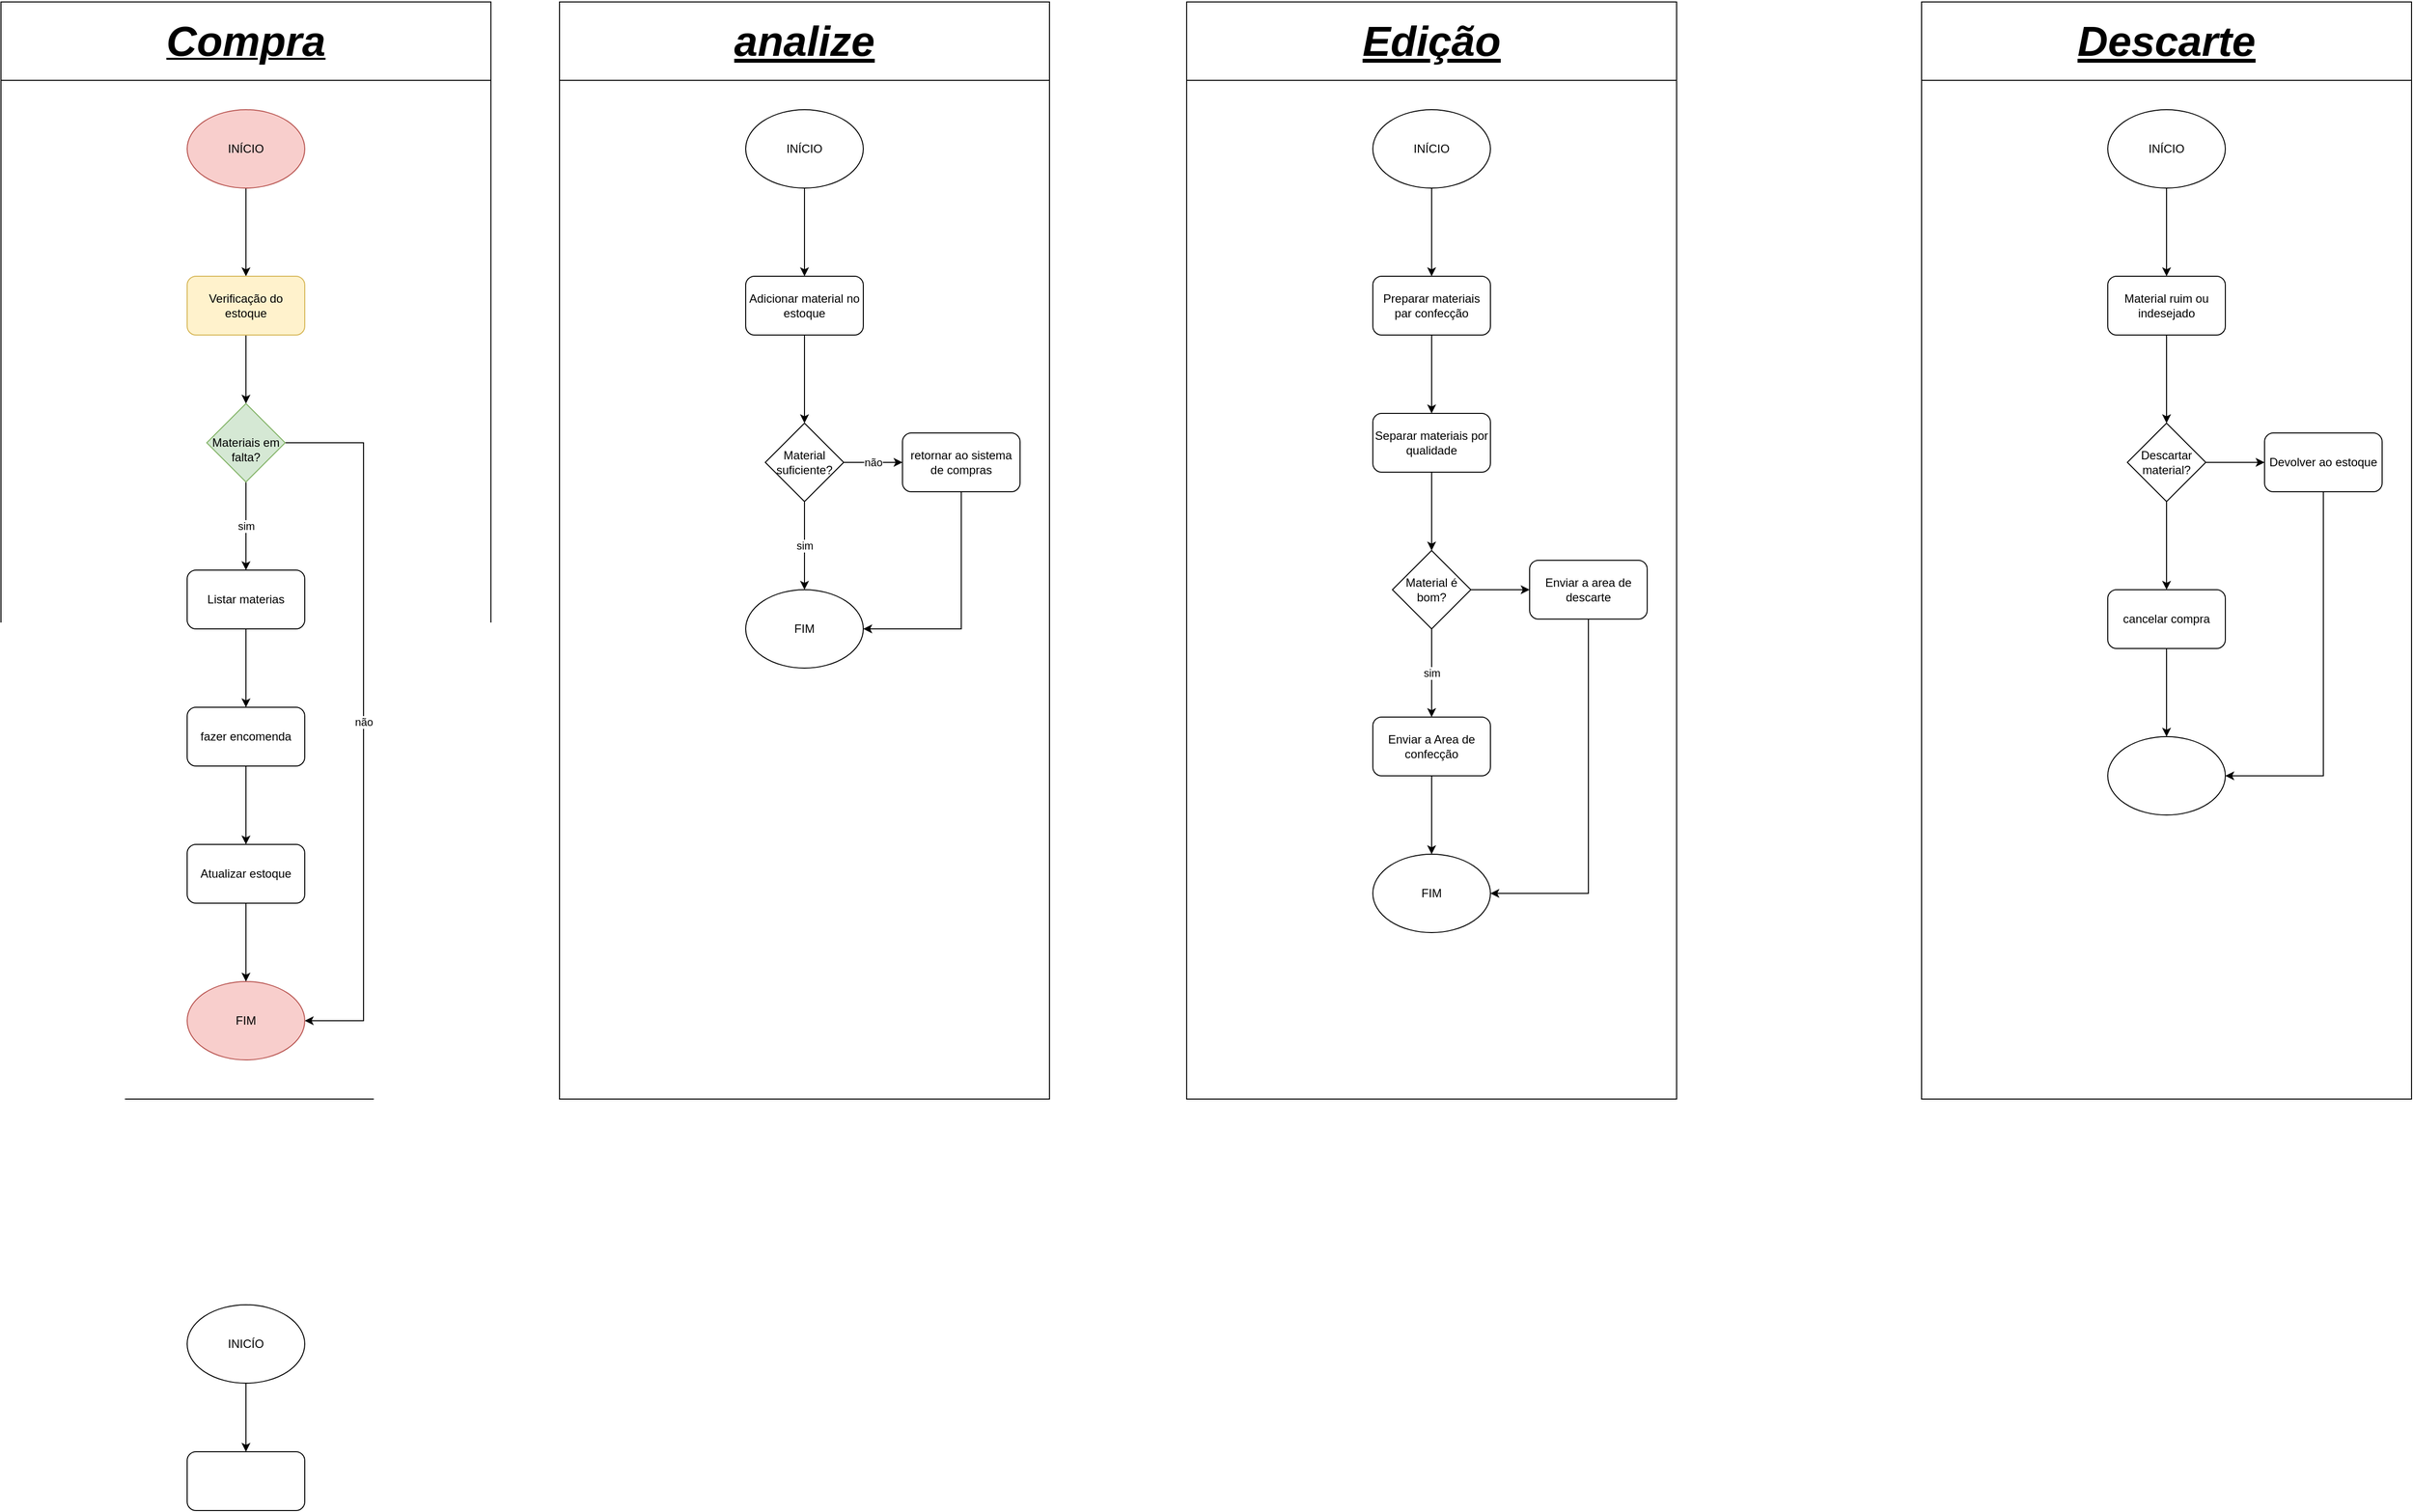<mxfile version="24.4.14" type="device">
  <diagram name="Página-1" id="H0bE9gB80t1YhXPXf1RE">
    <mxGraphModel dx="1687" dy="1282" grid="1" gridSize="10" guides="1" tooltips="1" connect="1" arrows="1" fold="1" page="0" pageScale="1" pageWidth="827" pageHeight="1169" math="0" shadow="0">
      <root>
        <mxCell id="0" />
        <mxCell id="1" parent="0" />
        <mxCell id="pCujRr_19Z160oxZ67RG-3" value="" style="edgeStyle=orthogonalEdgeStyle;rounded=0;orthogonalLoop=1;jettySize=auto;html=1;" parent="1" source="pCujRr_19Z160oxZ67RG-1" target="pCujRr_19Z160oxZ67RG-2" edge="1">
          <mxGeometry relative="1" as="geometry" />
        </mxCell>
        <mxCell id="pCujRr_19Z160oxZ67RG-1" value="INÍCIO" style="ellipse;whiteSpace=wrap;html=1;fillColor=#f8cecc;strokeColor=#b85450;" parent="1" vertex="1">
          <mxGeometry x="220" y="-120" width="120" height="80" as="geometry" />
        </mxCell>
        <mxCell id="pCujRr_19Z160oxZ67RG-6" value="" style="edgeStyle=orthogonalEdgeStyle;rounded=0;orthogonalLoop=1;jettySize=auto;html=1;" parent="1" source="pCujRr_19Z160oxZ67RG-2" edge="1">
          <mxGeometry relative="1" as="geometry">
            <mxPoint x="280" y="180" as="targetPoint" />
          </mxGeometry>
        </mxCell>
        <mxCell id="pCujRr_19Z160oxZ67RG-2" value="Verificação do estoque" style="rounded=1;whiteSpace=wrap;html=1;fillColor=#fff2cc;strokeColor=#d6b656;" parent="1" vertex="1">
          <mxGeometry x="220" y="50" width="120" height="60" as="geometry" />
        </mxCell>
        <mxCell id="pCujRr_19Z160oxZ67RG-10" value="sim" style="edgeStyle=orthogonalEdgeStyle;rounded=0;orthogonalLoop=1;jettySize=auto;html=1;" parent="1" source="pCujRr_19Z160oxZ67RG-4" target="pCujRr_19Z160oxZ67RG-9" edge="1">
          <mxGeometry relative="1" as="geometry" />
        </mxCell>
        <mxCell id="pCujRr_19Z160oxZ67RG-21" value="não" style="edgeStyle=orthogonalEdgeStyle;rounded=0;orthogonalLoop=1;jettySize=auto;html=1;exitX=1;exitY=0.5;exitDx=0;exitDy=0;entryX=1;entryY=0.5;entryDx=0;entryDy=0;" parent="1" source="pCujRr_19Z160oxZ67RG-4" target="pCujRr_19Z160oxZ67RG-15" edge="1">
          <mxGeometry relative="1" as="geometry">
            <Array as="points">
              <mxPoint x="400" y="220" />
              <mxPoint x="400" y="810" />
            </Array>
          </mxGeometry>
        </mxCell>
        <mxCell id="pCujRr_19Z160oxZ67RG-4" value="&lt;div&gt;&lt;br&gt;&lt;/div&gt;Materiais em falta?" style="rhombus;whiteSpace=wrap;html=1;fillColor=#d5e8d4;strokeColor=#82b366;" parent="1" vertex="1">
          <mxGeometry x="240" y="180" width="80" height="80" as="geometry" />
        </mxCell>
        <mxCell id="pCujRr_19Z160oxZ67RG-12" value="" style="edgeStyle=orthogonalEdgeStyle;rounded=0;orthogonalLoop=1;jettySize=auto;html=1;" parent="1" source="pCujRr_19Z160oxZ67RG-9" target="pCujRr_19Z160oxZ67RG-11" edge="1">
          <mxGeometry relative="1" as="geometry" />
        </mxCell>
        <mxCell id="pCujRr_19Z160oxZ67RG-9" value="Listar materias" style="rounded=1;whiteSpace=wrap;html=1;" parent="1" vertex="1">
          <mxGeometry x="220" y="350" width="120" height="60" as="geometry" />
        </mxCell>
        <mxCell id="pCujRr_19Z160oxZ67RG-14" value="" style="edgeStyle=orthogonalEdgeStyle;rounded=0;orthogonalLoop=1;jettySize=auto;html=1;" parent="1" source="pCujRr_19Z160oxZ67RG-11" edge="1">
          <mxGeometry relative="1" as="geometry">
            <mxPoint x="280" y="630" as="targetPoint" />
          </mxGeometry>
        </mxCell>
        <mxCell id="pCujRr_19Z160oxZ67RG-11" value="fazer encomenda" style="rounded=1;whiteSpace=wrap;html=1;" parent="1" vertex="1">
          <mxGeometry x="220" y="490" width="120" height="60" as="geometry" />
        </mxCell>
        <mxCell id="pCujRr_19Z160oxZ67RG-15" value="FIM" style="ellipse;whiteSpace=wrap;html=1;fillColor=#f8cecc;strokeColor=#b85450;" parent="1" vertex="1">
          <mxGeometry x="220" y="770" width="120" height="80" as="geometry" />
        </mxCell>
        <mxCell id="pCujRr_19Z160oxZ67RG-17" value="" style="edgeStyle=orthogonalEdgeStyle;rounded=0;orthogonalLoop=1;jettySize=auto;html=1;" parent="1" source="pCujRr_19Z160oxZ67RG-16" target="pCujRr_19Z160oxZ67RG-15" edge="1">
          <mxGeometry relative="1" as="geometry" />
        </mxCell>
        <mxCell id="pCujRr_19Z160oxZ67RG-16" value="Atualizar estoque" style="rounded=1;whiteSpace=wrap;html=1;" parent="1" vertex="1">
          <mxGeometry x="220" y="630" width="120" height="60" as="geometry" />
        </mxCell>
        <mxCell id="pCujRr_19Z160oxZ67RG-22" value="&lt;h1&gt;&lt;i&gt;&lt;u&gt;&lt;font style=&quot;font-size: 43px;&quot;&gt;Compra&lt;/font&gt;&lt;/u&gt;&lt;/i&gt;&lt;/h1&gt;" style="swimlane;whiteSpace=wrap;html=1;startSize=80;" parent="1" vertex="1">
          <mxGeometry x="30" y="-230" width="500" height="1120" as="geometry" />
        </mxCell>
        <mxCell id="pCujRr_19Z160oxZ67RG-25" value="" style="edgeStyle=orthogonalEdgeStyle;rounded=0;orthogonalLoop=1;jettySize=auto;html=1;" parent="1" source="pCujRr_19Z160oxZ67RG-23" target="pCujRr_19Z160oxZ67RG-24" edge="1">
          <mxGeometry relative="1" as="geometry" />
        </mxCell>
        <mxCell id="pCujRr_19Z160oxZ67RG-23" value="INÍCIO" style="ellipse;whiteSpace=wrap;html=1;" parent="1" vertex="1">
          <mxGeometry x="790" y="-120" width="120" height="80" as="geometry" />
        </mxCell>
        <mxCell id="pCujRr_19Z160oxZ67RG-27" value="" style="edgeStyle=orthogonalEdgeStyle;rounded=0;orthogonalLoop=1;jettySize=auto;html=1;" parent="1" source="pCujRr_19Z160oxZ67RG-24" target="pCujRr_19Z160oxZ67RG-26" edge="1">
          <mxGeometry relative="1" as="geometry" />
        </mxCell>
        <mxCell id="pCujRr_19Z160oxZ67RG-24" value="Adicionar material no estoque" style="rounded=1;whiteSpace=wrap;html=1;" parent="1" vertex="1">
          <mxGeometry x="790" y="50" width="120" height="60" as="geometry" />
        </mxCell>
        <mxCell id="pCujRr_19Z160oxZ67RG-29" value="sim" style="edgeStyle=orthogonalEdgeStyle;rounded=0;orthogonalLoop=1;jettySize=auto;html=1;" parent="1" source="pCujRr_19Z160oxZ67RG-26" target="pCujRr_19Z160oxZ67RG-28" edge="1">
          <mxGeometry relative="1" as="geometry" />
        </mxCell>
        <mxCell id="pCujRr_19Z160oxZ67RG-31" value="não" style="edgeStyle=orthogonalEdgeStyle;rounded=0;orthogonalLoop=1;jettySize=auto;html=1;" parent="1" source="pCujRr_19Z160oxZ67RG-26" target="pCujRr_19Z160oxZ67RG-30" edge="1">
          <mxGeometry relative="1" as="geometry" />
        </mxCell>
        <mxCell id="pCujRr_19Z160oxZ67RG-26" value="Material suficiente?" style="rhombus;whiteSpace=wrap;html=1;" parent="1" vertex="1">
          <mxGeometry x="810" y="200" width="80" height="80" as="geometry" />
        </mxCell>
        <mxCell id="pCujRr_19Z160oxZ67RG-28" value="FIM" style="ellipse;whiteSpace=wrap;html=1;" parent="1" vertex="1">
          <mxGeometry x="790" y="370" width="120" height="80" as="geometry" />
        </mxCell>
        <mxCell id="pCujRr_19Z160oxZ67RG-32" style="edgeStyle=orthogonalEdgeStyle;rounded=0;orthogonalLoop=1;jettySize=auto;html=1;exitX=0.5;exitY=1;exitDx=0;exitDy=0;entryX=1;entryY=0.5;entryDx=0;entryDy=0;" parent="1" source="pCujRr_19Z160oxZ67RG-30" target="pCujRr_19Z160oxZ67RG-28" edge="1">
          <mxGeometry relative="1" as="geometry" />
        </mxCell>
        <mxCell id="pCujRr_19Z160oxZ67RG-30" value="retornar ao sistema de compras" style="rounded=1;whiteSpace=wrap;html=1;" parent="1" vertex="1">
          <mxGeometry x="950" y="210" width="120" height="60" as="geometry" />
        </mxCell>
        <mxCell id="pCujRr_19Z160oxZ67RG-33" value="&lt;h1&gt;&lt;span style=&quot;font-size: 43px;&quot;&gt;&lt;i&gt;&lt;u&gt;analize&lt;/u&gt;&lt;/i&gt;&lt;/span&gt;&lt;/h1&gt;" style="swimlane;whiteSpace=wrap;html=1;startSize=80;" parent="1" vertex="1">
          <mxGeometry x="600" y="-230" width="500" height="1120" as="geometry" />
        </mxCell>
        <mxCell id="pCujRr_19Z160oxZ67RG-36" value="" style="edgeStyle=orthogonalEdgeStyle;rounded=0;orthogonalLoop=1;jettySize=auto;html=1;" parent="1" source="pCujRr_19Z160oxZ67RG-34" target="pCujRr_19Z160oxZ67RG-35" edge="1">
          <mxGeometry relative="1" as="geometry" />
        </mxCell>
        <mxCell id="pCujRr_19Z160oxZ67RG-34" value="INÍCIO" style="ellipse;whiteSpace=wrap;html=1;" parent="1" vertex="1">
          <mxGeometry x="1430" y="-120" width="120" height="80" as="geometry" />
        </mxCell>
        <mxCell id="pCujRr_19Z160oxZ67RG-38" value="" style="edgeStyle=orthogonalEdgeStyle;rounded=0;orthogonalLoop=1;jettySize=auto;html=1;" parent="1" source="pCujRr_19Z160oxZ67RG-35" target="pCujRr_19Z160oxZ67RG-37" edge="1">
          <mxGeometry relative="1" as="geometry" />
        </mxCell>
        <mxCell id="pCujRr_19Z160oxZ67RG-35" value="Preparar materiais par confecção" style="rounded=1;whiteSpace=wrap;html=1;" parent="1" vertex="1">
          <mxGeometry x="1430" y="50" width="120" height="60" as="geometry" />
        </mxCell>
        <mxCell id="pCujRr_19Z160oxZ67RG-40" value="" style="edgeStyle=orthogonalEdgeStyle;rounded=0;orthogonalLoop=1;jettySize=auto;html=1;" parent="1" source="pCujRr_19Z160oxZ67RG-37" target="pCujRr_19Z160oxZ67RG-39" edge="1">
          <mxGeometry relative="1" as="geometry" />
        </mxCell>
        <mxCell id="pCujRr_19Z160oxZ67RG-37" value="Separar materiais por qualidade" style="rounded=1;whiteSpace=wrap;html=1;" parent="1" vertex="1">
          <mxGeometry x="1430" y="190" width="120" height="60" as="geometry" />
        </mxCell>
        <mxCell id="pCujRr_19Z160oxZ67RG-42" value="sim" style="edgeStyle=orthogonalEdgeStyle;rounded=0;orthogonalLoop=1;jettySize=auto;html=1;" parent="1" source="pCujRr_19Z160oxZ67RG-39" target="pCujRr_19Z160oxZ67RG-41" edge="1">
          <mxGeometry relative="1" as="geometry" />
        </mxCell>
        <mxCell id="pCujRr_19Z160oxZ67RG-47" value="" style="edgeStyle=orthogonalEdgeStyle;rounded=0;orthogonalLoop=1;jettySize=auto;html=1;" parent="1" source="pCujRr_19Z160oxZ67RG-39" target="pCujRr_19Z160oxZ67RG-46" edge="1">
          <mxGeometry relative="1" as="geometry" />
        </mxCell>
        <mxCell id="pCujRr_19Z160oxZ67RG-39" value="Material é bom?" style="rhombus;whiteSpace=wrap;html=1;" parent="1" vertex="1">
          <mxGeometry x="1450" y="330" width="80" height="80" as="geometry" />
        </mxCell>
        <mxCell id="pCujRr_19Z160oxZ67RG-44" value="" style="edgeStyle=orthogonalEdgeStyle;rounded=0;orthogonalLoop=1;jettySize=auto;html=1;" parent="1" source="pCujRr_19Z160oxZ67RG-41" edge="1">
          <mxGeometry relative="1" as="geometry">
            <mxPoint x="1490" y="640" as="targetPoint" />
          </mxGeometry>
        </mxCell>
        <mxCell id="pCujRr_19Z160oxZ67RG-41" value="Enviar a Area de confecção" style="rounded=1;whiteSpace=wrap;html=1;" parent="1" vertex="1">
          <mxGeometry x="1430" y="500" width="120" height="60" as="geometry" />
        </mxCell>
        <mxCell id="pCujRr_19Z160oxZ67RG-45" value="FIM" style="ellipse;whiteSpace=wrap;html=1;" parent="1" vertex="1">
          <mxGeometry x="1430" y="640" width="120" height="80" as="geometry" />
        </mxCell>
        <mxCell id="pCujRr_19Z160oxZ67RG-48" style="edgeStyle=orthogonalEdgeStyle;rounded=0;orthogonalLoop=1;jettySize=auto;html=1;exitX=0.5;exitY=1;exitDx=0;exitDy=0;entryX=1;entryY=0.5;entryDx=0;entryDy=0;" parent="1" source="pCujRr_19Z160oxZ67RG-46" target="pCujRr_19Z160oxZ67RG-45" edge="1">
          <mxGeometry relative="1" as="geometry" />
        </mxCell>
        <mxCell id="pCujRr_19Z160oxZ67RG-46" value="Enviar a area de descarte" style="rounded=1;whiteSpace=wrap;html=1;" parent="1" vertex="1">
          <mxGeometry x="1590" y="340" width="120" height="60" as="geometry" />
        </mxCell>
        <mxCell id="pCujRr_19Z160oxZ67RG-49" value="&lt;h1&gt;&lt;span style=&quot;font-size: 43px;&quot;&gt;&lt;i&gt;&lt;u&gt;Edição&lt;/u&gt;&lt;/i&gt;&lt;/span&gt;&lt;/h1&gt;" style="swimlane;whiteSpace=wrap;html=1;startSize=80;" parent="1" vertex="1">
          <mxGeometry x="1240" y="-230" width="500" height="1120" as="geometry" />
        </mxCell>
        <mxCell id="pCujRr_19Z160oxZ67RG-52" value="" style="edgeStyle=orthogonalEdgeStyle;rounded=0;orthogonalLoop=1;jettySize=auto;html=1;" parent="1" source="pCujRr_19Z160oxZ67RG-50" target="pCujRr_19Z160oxZ67RG-51" edge="1">
          <mxGeometry relative="1" as="geometry" />
        </mxCell>
        <mxCell id="pCujRr_19Z160oxZ67RG-50" value="INÍCIO" style="ellipse;whiteSpace=wrap;html=1;" parent="1" vertex="1">
          <mxGeometry x="2180" y="-120" width="120" height="80" as="geometry" />
        </mxCell>
        <mxCell id="pCujRr_19Z160oxZ67RG-54" value="" style="edgeStyle=orthogonalEdgeStyle;rounded=0;orthogonalLoop=1;jettySize=auto;html=1;" parent="1" source="pCujRr_19Z160oxZ67RG-51" target="pCujRr_19Z160oxZ67RG-53" edge="1">
          <mxGeometry relative="1" as="geometry" />
        </mxCell>
        <mxCell id="pCujRr_19Z160oxZ67RG-51" value="Material ruim ou indesejado" style="rounded=1;whiteSpace=wrap;html=1;" parent="1" vertex="1">
          <mxGeometry x="2180" y="50" width="120" height="60" as="geometry" />
        </mxCell>
        <mxCell id="pCujRr_19Z160oxZ67RG-56" value="" style="edgeStyle=orthogonalEdgeStyle;rounded=0;orthogonalLoop=1;jettySize=auto;html=1;" parent="1" source="pCujRr_19Z160oxZ67RG-53" target="pCujRr_19Z160oxZ67RG-55" edge="1">
          <mxGeometry relative="1" as="geometry" />
        </mxCell>
        <mxCell id="pCujRr_19Z160oxZ67RG-60" value="" style="edgeStyle=orthogonalEdgeStyle;rounded=0;orthogonalLoop=1;jettySize=auto;html=1;" parent="1" source="pCujRr_19Z160oxZ67RG-53" target="pCujRr_19Z160oxZ67RG-59" edge="1">
          <mxGeometry relative="1" as="geometry" />
        </mxCell>
        <mxCell id="pCujRr_19Z160oxZ67RG-53" value="Descartar&lt;div&gt;material?&lt;/div&gt;" style="rhombus;whiteSpace=wrap;html=1;" parent="1" vertex="1">
          <mxGeometry x="2200" y="200" width="80" height="80" as="geometry" />
        </mxCell>
        <mxCell id="pCujRr_19Z160oxZ67RG-58" value="" style="edgeStyle=orthogonalEdgeStyle;rounded=0;orthogonalLoop=1;jettySize=auto;html=1;" parent="1" source="pCujRr_19Z160oxZ67RG-55" target="pCujRr_19Z160oxZ67RG-57" edge="1">
          <mxGeometry relative="1" as="geometry" />
        </mxCell>
        <mxCell id="pCujRr_19Z160oxZ67RG-55" value="cancelar compra" style="rounded=1;whiteSpace=wrap;html=1;" parent="1" vertex="1">
          <mxGeometry x="2180" y="370" width="120" height="60" as="geometry" />
        </mxCell>
        <mxCell id="pCujRr_19Z160oxZ67RG-57" value="" style="ellipse;whiteSpace=wrap;html=1;" parent="1" vertex="1">
          <mxGeometry x="2180" y="520" width="120" height="80" as="geometry" />
        </mxCell>
        <mxCell id="pCujRr_19Z160oxZ67RG-61" style="edgeStyle=orthogonalEdgeStyle;rounded=0;orthogonalLoop=1;jettySize=auto;html=1;exitX=0.5;exitY=1;exitDx=0;exitDy=0;entryX=1;entryY=0.5;entryDx=0;entryDy=0;" parent="1" source="pCujRr_19Z160oxZ67RG-59" target="pCujRr_19Z160oxZ67RG-57" edge="1">
          <mxGeometry relative="1" as="geometry" />
        </mxCell>
        <mxCell id="pCujRr_19Z160oxZ67RG-59" value="Devolver ao estoque" style="rounded=1;whiteSpace=wrap;html=1;" parent="1" vertex="1">
          <mxGeometry x="2340" y="210" width="120" height="60" as="geometry" />
        </mxCell>
        <mxCell id="pCujRr_19Z160oxZ67RG-62" value="&lt;h1&gt;&lt;span style=&quot;font-size: 43px;&quot;&gt;&lt;i&gt;&lt;u&gt;Descarte&lt;/u&gt;&lt;/i&gt;&lt;/span&gt;&lt;/h1&gt;" style="swimlane;whiteSpace=wrap;html=1;startSize=80;" parent="1" vertex="1">
          <mxGeometry x="1990" y="-230" width="500" height="1120" as="geometry" />
        </mxCell>
        <mxCell id="Lzxys33Jdj1KvuU7-6Vl-3" value="" style="edgeStyle=orthogonalEdgeStyle;rounded=0;orthogonalLoop=1;jettySize=auto;html=1;" edge="1" parent="1" source="Lzxys33Jdj1KvuU7-6Vl-1" target="Lzxys33Jdj1KvuU7-6Vl-2">
          <mxGeometry relative="1" as="geometry" />
        </mxCell>
        <mxCell id="Lzxys33Jdj1KvuU7-6Vl-1" value="INICÍO" style="ellipse;whiteSpace=wrap;html=1;" vertex="1" parent="1">
          <mxGeometry x="220" y="1100" width="120" height="80" as="geometry" />
        </mxCell>
        <mxCell id="Lzxys33Jdj1KvuU7-6Vl-2" value="" style="rounded=1;whiteSpace=wrap;html=1;" vertex="1" parent="1">
          <mxGeometry x="220" y="1250" width="120" height="60" as="geometry" />
        </mxCell>
      </root>
    </mxGraphModel>
  </diagram>
</mxfile>
